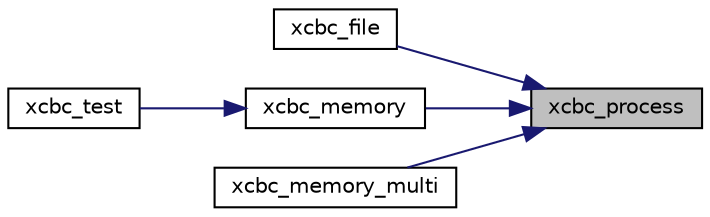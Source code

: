 digraph "xcbc_process"
{
 // LATEX_PDF_SIZE
  edge [fontname="Helvetica",fontsize="10",labelfontname="Helvetica",labelfontsize="10"];
  node [fontname="Helvetica",fontsize="10",shape=record];
  rankdir="RL";
  Node2 [label="xcbc_process",height=0.2,width=0.4,color="black", fillcolor="grey75", style="filled", fontcolor="black",tooltip="Process data through XCBC-MAC."];
  Node2 -> Node3 [dir="back",color="midnightblue",fontsize="10",style="solid",fontname="Helvetica"];
  Node3 [label="xcbc_file",height=0.2,width=0.4,color="black", fillcolor="white", style="filled",URL="$xcbc__file_8c.html#ae7e1146329a4421da93ed0590857e232",tooltip="XCBC a file."];
  Node2 -> Node4 [dir="back",color="midnightblue",fontsize="10",style="solid",fontname="Helvetica"];
  Node4 [label="xcbc_memory",height=0.2,width=0.4,color="black", fillcolor="white", style="filled",URL="$xcbc__memory_8c.html#a5b34b1c0334478c5bf640ecce5b12f42",tooltip="XCBC-MAC a block of memory."];
  Node4 -> Node5 [dir="back",color="midnightblue",fontsize="10",style="solid",fontname="Helvetica"];
  Node5 [label="xcbc_test",height=0.2,width=0.4,color="black", fillcolor="white", style="filled",URL="$xcbc__test_8c.html#a7154e3fde1d58dad1b721962dea2a782",tooltip="Test XCBC-MAC mode Return CRYPT_OK on succes."];
  Node2 -> Node6 [dir="back",color="midnightblue",fontsize="10",style="solid",fontname="Helvetica"];
  Node6 [label="xcbc_memory_multi",height=0.2,width=0.4,color="black", fillcolor="white", style="filled",URL="$xcbc__memory__multi_8c.html#a46c4a78219a0eeaaf8be3f599f8a3bba",tooltip="XCBC multiple blocks of memory."];
}
